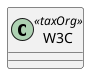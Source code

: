 /'Terminology in next generation credentials

Created: 2024/05/24 15:54:29
Last modified: 2024/05/24 15:57:19

For citations and other documentation, please see 
[Zotero group library](https://www.zotero.org/groups/5541646/nextgencredentials)
'/
@startuml w3c
class "W3C" <<taxOrg>>
@enduml